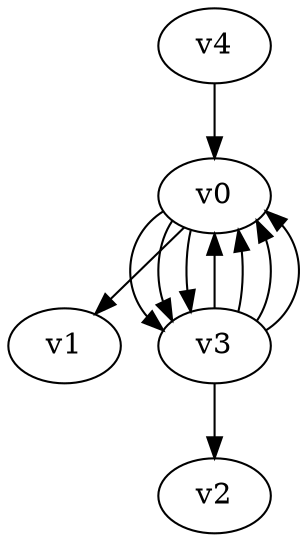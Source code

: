 digraph G { 
v0 -> v1;
v0 -> v3;
v0 -> v3;
v0 -> v3;
v3 -> v0;
v3 -> v0;
v3 -> v0;
v3 -> v0;
v3 -> v2;
v4 -> v0;
}